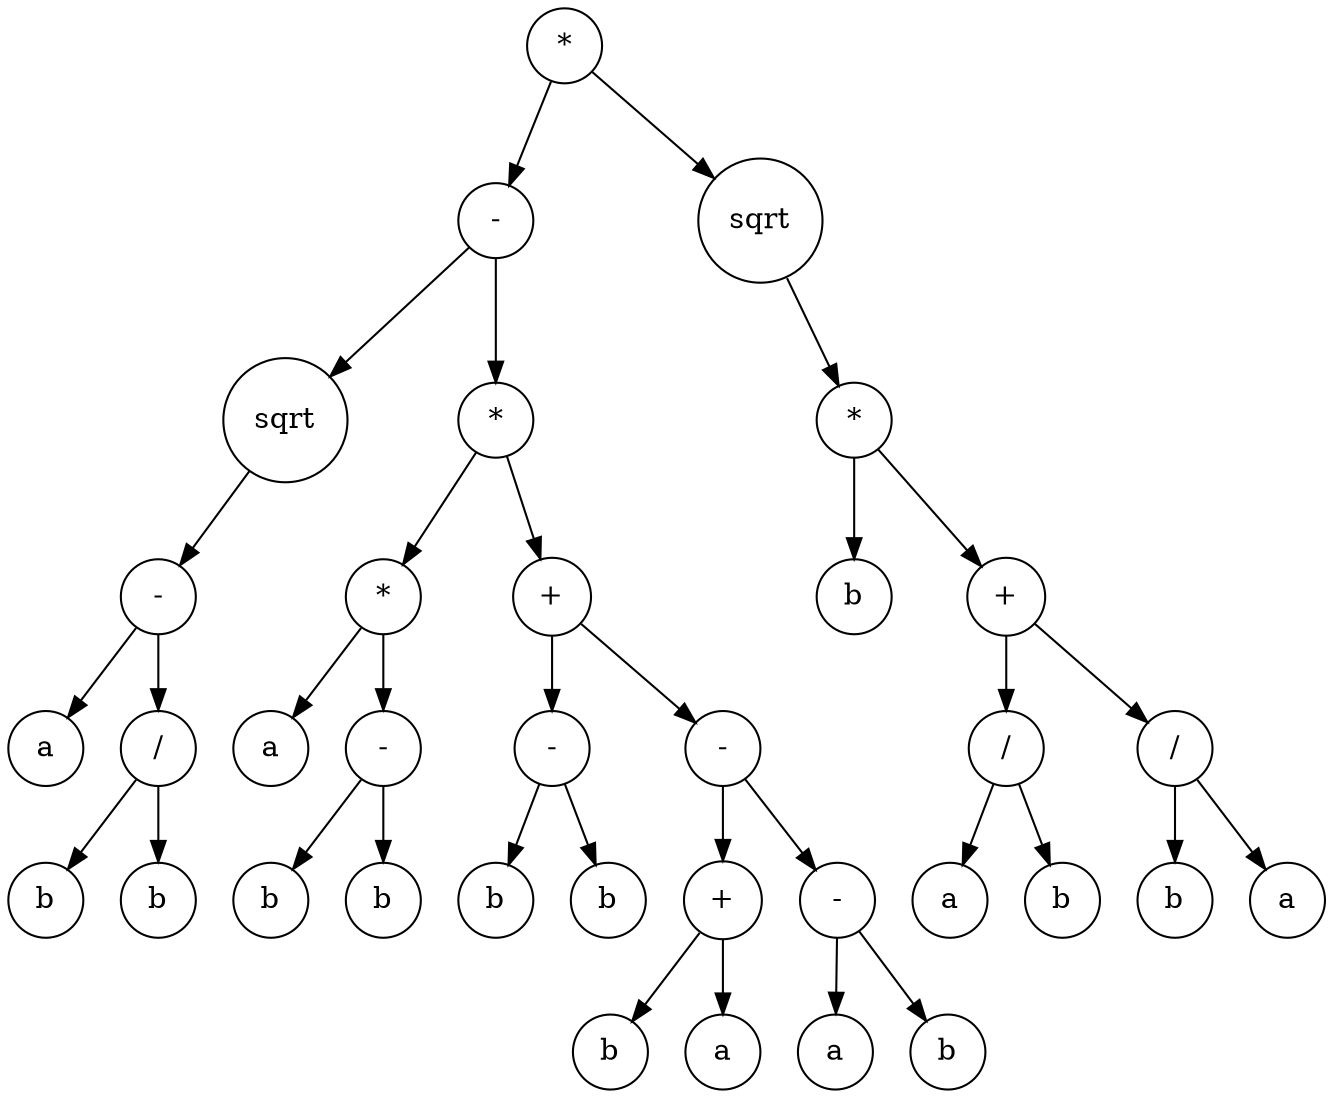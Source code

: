 digraph g {
graph [ordering=out];
node [shape=circle];
n[label = "*"];
n0[label = "-"];
n00[label = "sqrt"];
n000[label = "-"];
n0000[label = "a"];
n000 -> n0000;
n0001[label = "/"];
n00010[label = "b"];
n0001 -> n00010;
n00011[label = "b"];
n0001 -> n00011;
n000 -> n0001;
n00 -> n000;
n0 -> n00;
n01[label = "*"];
n010[label = "*"];
n0100[label = "a"];
n010 -> n0100;
n0101[label = "-"];
n01010[label = "b"];
n0101 -> n01010;
n01011[label = "b"];
n0101 -> n01011;
n010 -> n0101;
n01 -> n010;
n011[label = "+"];
n0110[label = "-"];
n01100[label = "b"];
n0110 -> n01100;
n01101[label = "b"];
n0110 -> n01101;
n011 -> n0110;
n0111[label = "-"];
n01110[label = "+"];
n011100[label = "b"];
n01110 -> n011100;
n011101[label = "a"];
n01110 -> n011101;
n0111 -> n01110;
n01111[label = "-"];
n011110[label = "a"];
n01111 -> n011110;
n011111[label = "b"];
n01111 -> n011111;
n0111 -> n01111;
n011 -> n0111;
n01 -> n011;
n0 -> n01;
n -> n0;
n1[label = "sqrt"];
n10[label = "*"];
n100[label = "b"];
n10 -> n100;
n101[label = "+"];
n1010[label = "/"];
n10100[label = "a"];
n1010 -> n10100;
n10101[label = "b"];
n1010 -> n10101;
n101 -> n1010;
n1011[label = "/"];
n10110[label = "b"];
n1011 -> n10110;
n10111[label = "a"];
n1011 -> n10111;
n101 -> n1011;
n10 -> n101;
n1 -> n10;
n -> n1;
}

